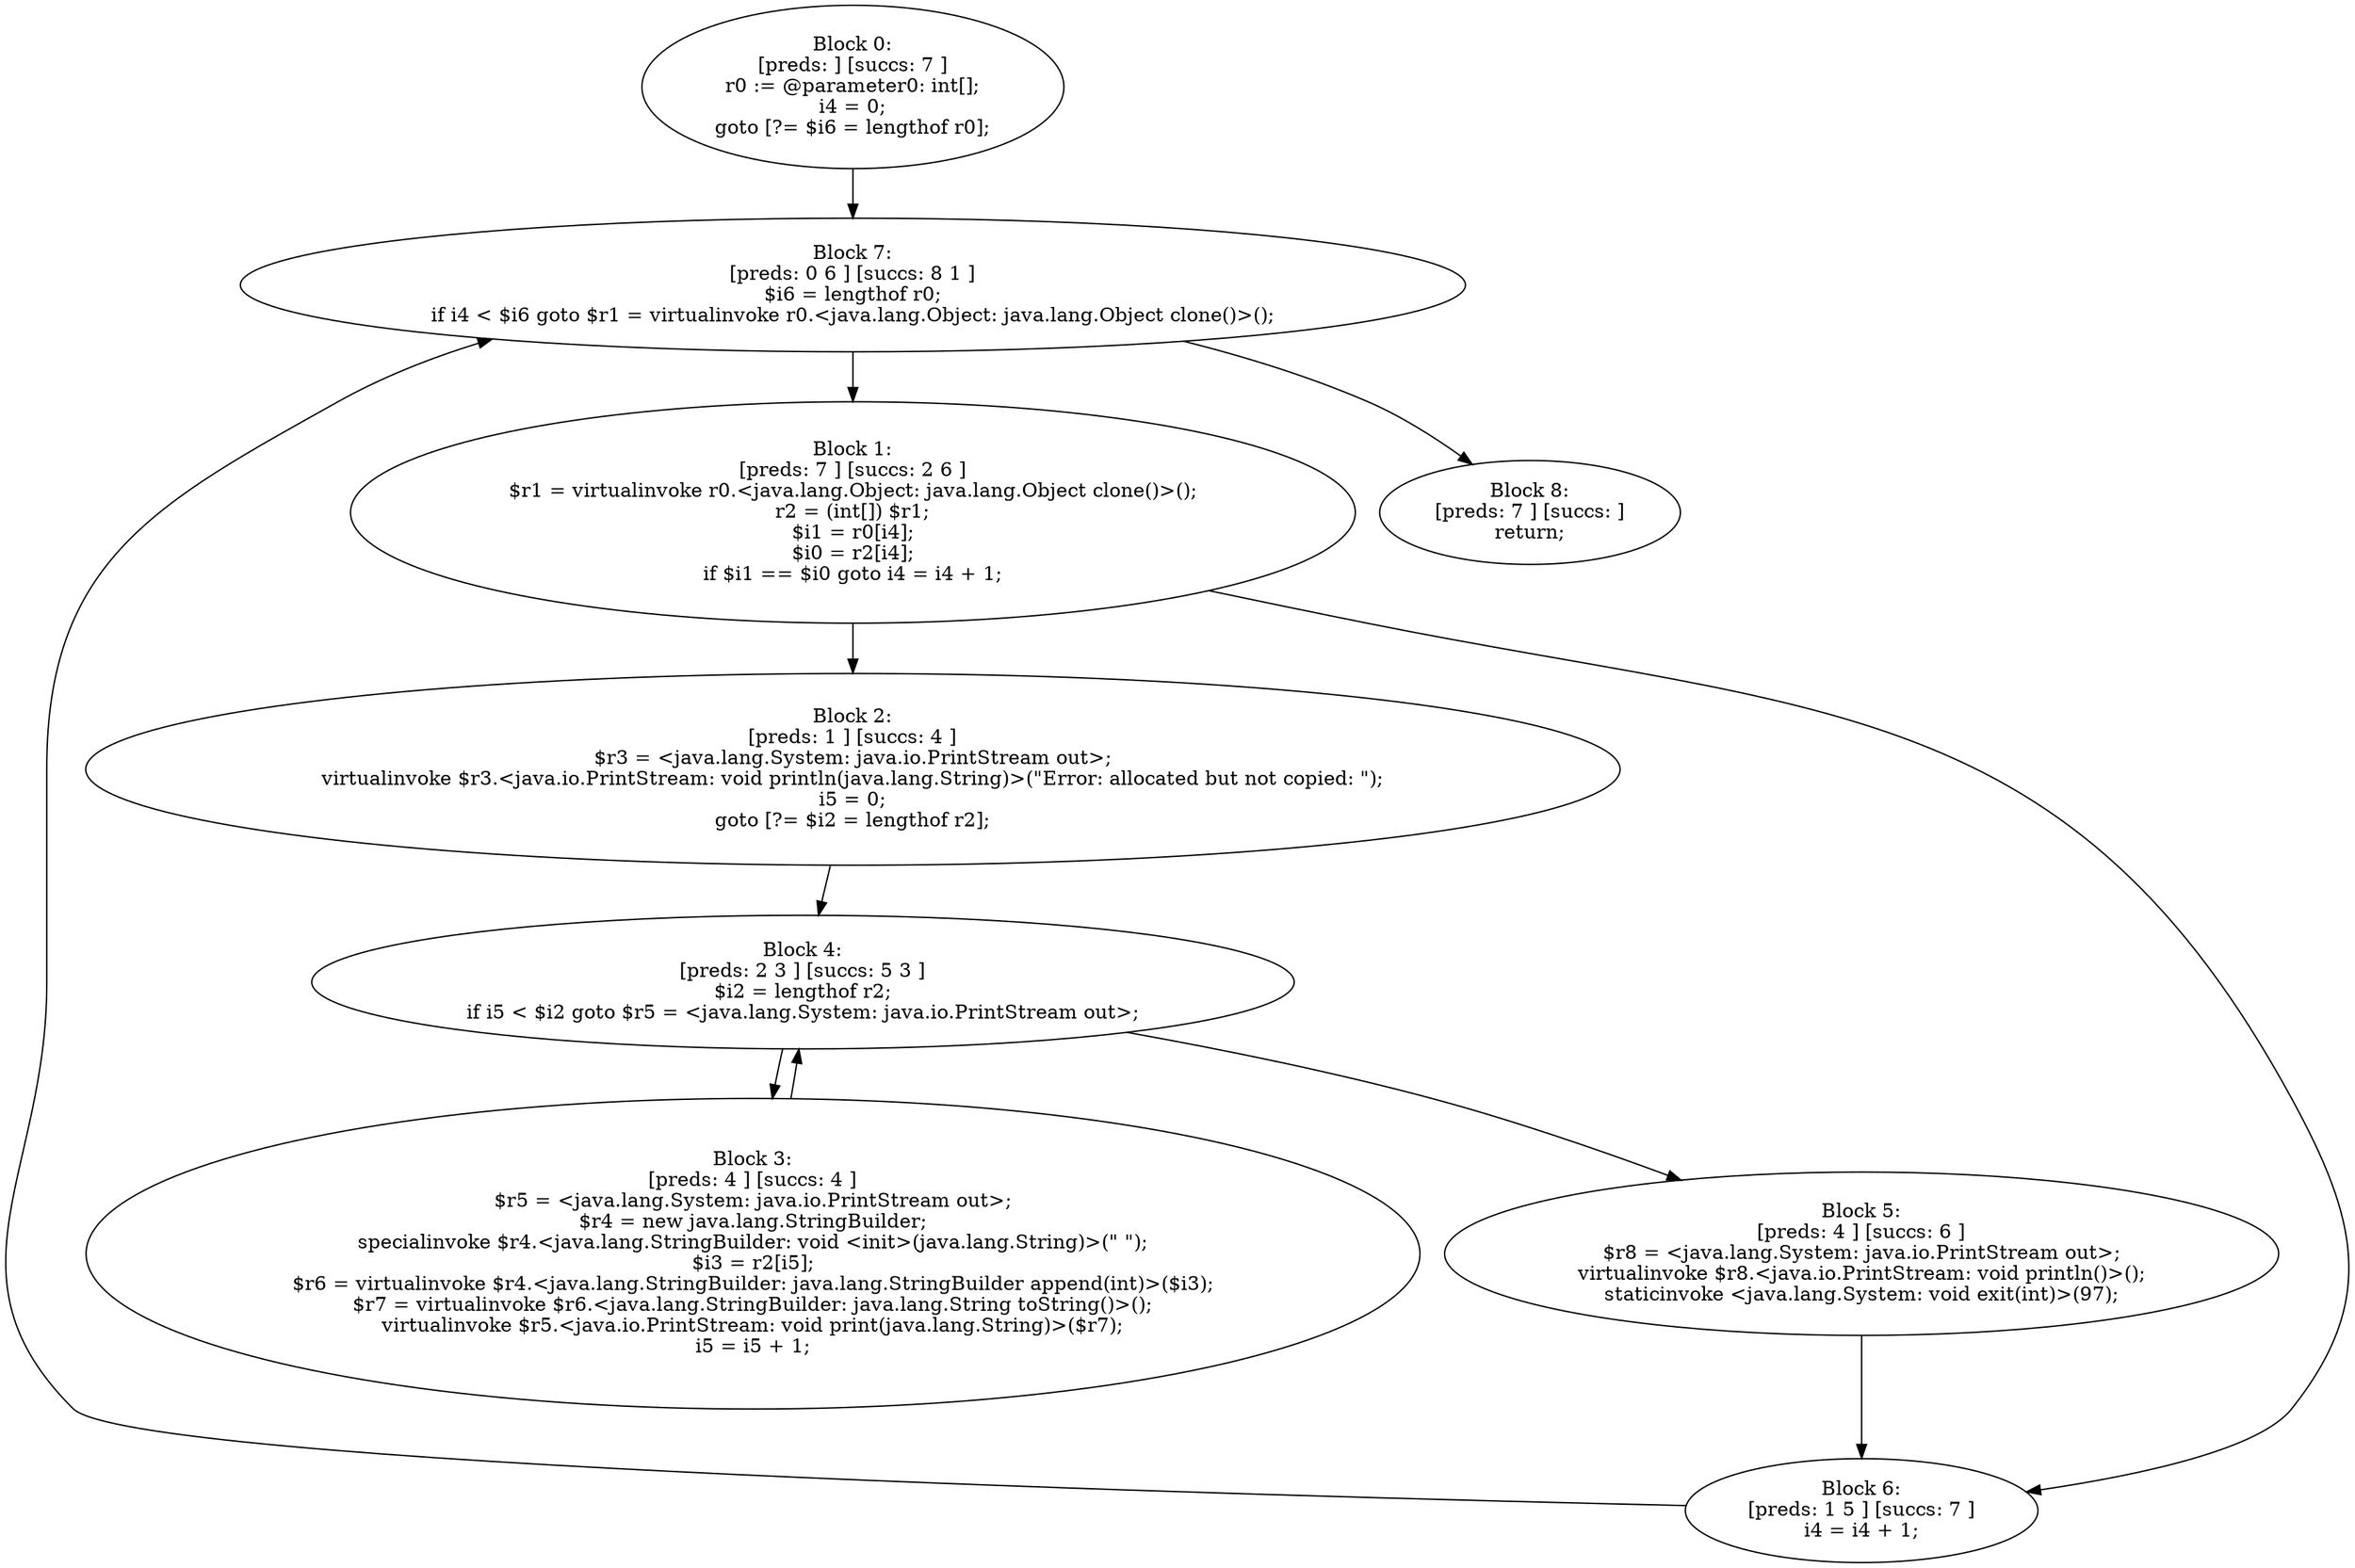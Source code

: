 digraph "unitGraph" {
    "Block 0:
[preds: ] [succs: 7 ]
r0 := @parameter0: int[];
i4 = 0;
goto [?= $i6 = lengthof r0];
"
    "Block 1:
[preds: 7 ] [succs: 2 6 ]
$r1 = virtualinvoke r0.<java.lang.Object: java.lang.Object clone()>();
r2 = (int[]) $r1;
$i1 = r0[i4];
$i0 = r2[i4];
if $i1 == $i0 goto i4 = i4 + 1;
"
    "Block 2:
[preds: 1 ] [succs: 4 ]
$r3 = <java.lang.System: java.io.PrintStream out>;
virtualinvoke $r3.<java.io.PrintStream: void println(java.lang.String)>(\"Error: allocated but not copied: \");
i5 = 0;
goto [?= $i2 = lengthof r2];
"
    "Block 3:
[preds: 4 ] [succs: 4 ]
$r5 = <java.lang.System: java.io.PrintStream out>;
$r4 = new java.lang.StringBuilder;
specialinvoke $r4.<java.lang.StringBuilder: void <init>(java.lang.String)>(\" \");
$i3 = r2[i5];
$r6 = virtualinvoke $r4.<java.lang.StringBuilder: java.lang.StringBuilder append(int)>($i3);
$r7 = virtualinvoke $r6.<java.lang.StringBuilder: java.lang.String toString()>();
virtualinvoke $r5.<java.io.PrintStream: void print(java.lang.String)>($r7);
i5 = i5 + 1;
"
    "Block 4:
[preds: 2 3 ] [succs: 5 3 ]
$i2 = lengthof r2;
if i5 < $i2 goto $r5 = <java.lang.System: java.io.PrintStream out>;
"
    "Block 5:
[preds: 4 ] [succs: 6 ]
$r8 = <java.lang.System: java.io.PrintStream out>;
virtualinvoke $r8.<java.io.PrintStream: void println()>();
staticinvoke <java.lang.System: void exit(int)>(97);
"
    "Block 6:
[preds: 1 5 ] [succs: 7 ]
i4 = i4 + 1;
"
    "Block 7:
[preds: 0 6 ] [succs: 8 1 ]
$i6 = lengthof r0;
if i4 < $i6 goto $r1 = virtualinvoke r0.<java.lang.Object: java.lang.Object clone()>();
"
    "Block 8:
[preds: 7 ] [succs: ]
return;
"
    "Block 0:
[preds: ] [succs: 7 ]
r0 := @parameter0: int[];
i4 = 0;
goto [?= $i6 = lengthof r0];
"->"Block 7:
[preds: 0 6 ] [succs: 8 1 ]
$i6 = lengthof r0;
if i4 < $i6 goto $r1 = virtualinvoke r0.<java.lang.Object: java.lang.Object clone()>();
";
    "Block 1:
[preds: 7 ] [succs: 2 6 ]
$r1 = virtualinvoke r0.<java.lang.Object: java.lang.Object clone()>();
r2 = (int[]) $r1;
$i1 = r0[i4];
$i0 = r2[i4];
if $i1 == $i0 goto i4 = i4 + 1;
"->"Block 2:
[preds: 1 ] [succs: 4 ]
$r3 = <java.lang.System: java.io.PrintStream out>;
virtualinvoke $r3.<java.io.PrintStream: void println(java.lang.String)>(\"Error: allocated but not copied: \");
i5 = 0;
goto [?= $i2 = lengthof r2];
";
    "Block 1:
[preds: 7 ] [succs: 2 6 ]
$r1 = virtualinvoke r0.<java.lang.Object: java.lang.Object clone()>();
r2 = (int[]) $r1;
$i1 = r0[i4];
$i0 = r2[i4];
if $i1 == $i0 goto i4 = i4 + 1;
"->"Block 6:
[preds: 1 5 ] [succs: 7 ]
i4 = i4 + 1;
";
    "Block 2:
[preds: 1 ] [succs: 4 ]
$r3 = <java.lang.System: java.io.PrintStream out>;
virtualinvoke $r3.<java.io.PrintStream: void println(java.lang.String)>(\"Error: allocated but not copied: \");
i5 = 0;
goto [?= $i2 = lengthof r2];
"->"Block 4:
[preds: 2 3 ] [succs: 5 3 ]
$i2 = lengthof r2;
if i5 < $i2 goto $r5 = <java.lang.System: java.io.PrintStream out>;
";
    "Block 3:
[preds: 4 ] [succs: 4 ]
$r5 = <java.lang.System: java.io.PrintStream out>;
$r4 = new java.lang.StringBuilder;
specialinvoke $r4.<java.lang.StringBuilder: void <init>(java.lang.String)>(\" \");
$i3 = r2[i5];
$r6 = virtualinvoke $r4.<java.lang.StringBuilder: java.lang.StringBuilder append(int)>($i3);
$r7 = virtualinvoke $r6.<java.lang.StringBuilder: java.lang.String toString()>();
virtualinvoke $r5.<java.io.PrintStream: void print(java.lang.String)>($r7);
i5 = i5 + 1;
"->"Block 4:
[preds: 2 3 ] [succs: 5 3 ]
$i2 = lengthof r2;
if i5 < $i2 goto $r5 = <java.lang.System: java.io.PrintStream out>;
";
    "Block 4:
[preds: 2 3 ] [succs: 5 3 ]
$i2 = lengthof r2;
if i5 < $i2 goto $r5 = <java.lang.System: java.io.PrintStream out>;
"->"Block 5:
[preds: 4 ] [succs: 6 ]
$r8 = <java.lang.System: java.io.PrintStream out>;
virtualinvoke $r8.<java.io.PrintStream: void println()>();
staticinvoke <java.lang.System: void exit(int)>(97);
";
    "Block 4:
[preds: 2 3 ] [succs: 5 3 ]
$i2 = lengthof r2;
if i5 < $i2 goto $r5 = <java.lang.System: java.io.PrintStream out>;
"->"Block 3:
[preds: 4 ] [succs: 4 ]
$r5 = <java.lang.System: java.io.PrintStream out>;
$r4 = new java.lang.StringBuilder;
specialinvoke $r4.<java.lang.StringBuilder: void <init>(java.lang.String)>(\" \");
$i3 = r2[i5];
$r6 = virtualinvoke $r4.<java.lang.StringBuilder: java.lang.StringBuilder append(int)>($i3);
$r7 = virtualinvoke $r6.<java.lang.StringBuilder: java.lang.String toString()>();
virtualinvoke $r5.<java.io.PrintStream: void print(java.lang.String)>($r7);
i5 = i5 + 1;
";
    "Block 5:
[preds: 4 ] [succs: 6 ]
$r8 = <java.lang.System: java.io.PrintStream out>;
virtualinvoke $r8.<java.io.PrintStream: void println()>();
staticinvoke <java.lang.System: void exit(int)>(97);
"->"Block 6:
[preds: 1 5 ] [succs: 7 ]
i4 = i4 + 1;
";
    "Block 6:
[preds: 1 5 ] [succs: 7 ]
i4 = i4 + 1;
"->"Block 7:
[preds: 0 6 ] [succs: 8 1 ]
$i6 = lengthof r0;
if i4 < $i6 goto $r1 = virtualinvoke r0.<java.lang.Object: java.lang.Object clone()>();
";
    "Block 7:
[preds: 0 6 ] [succs: 8 1 ]
$i6 = lengthof r0;
if i4 < $i6 goto $r1 = virtualinvoke r0.<java.lang.Object: java.lang.Object clone()>();
"->"Block 8:
[preds: 7 ] [succs: ]
return;
";
    "Block 7:
[preds: 0 6 ] [succs: 8 1 ]
$i6 = lengthof r0;
if i4 < $i6 goto $r1 = virtualinvoke r0.<java.lang.Object: java.lang.Object clone()>();
"->"Block 1:
[preds: 7 ] [succs: 2 6 ]
$r1 = virtualinvoke r0.<java.lang.Object: java.lang.Object clone()>();
r2 = (int[]) $r1;
$i1 = r0[i4];
$i0 = r2[i4];
if $i1 == $i0 goto i4 = i4 + 1;
";
}
